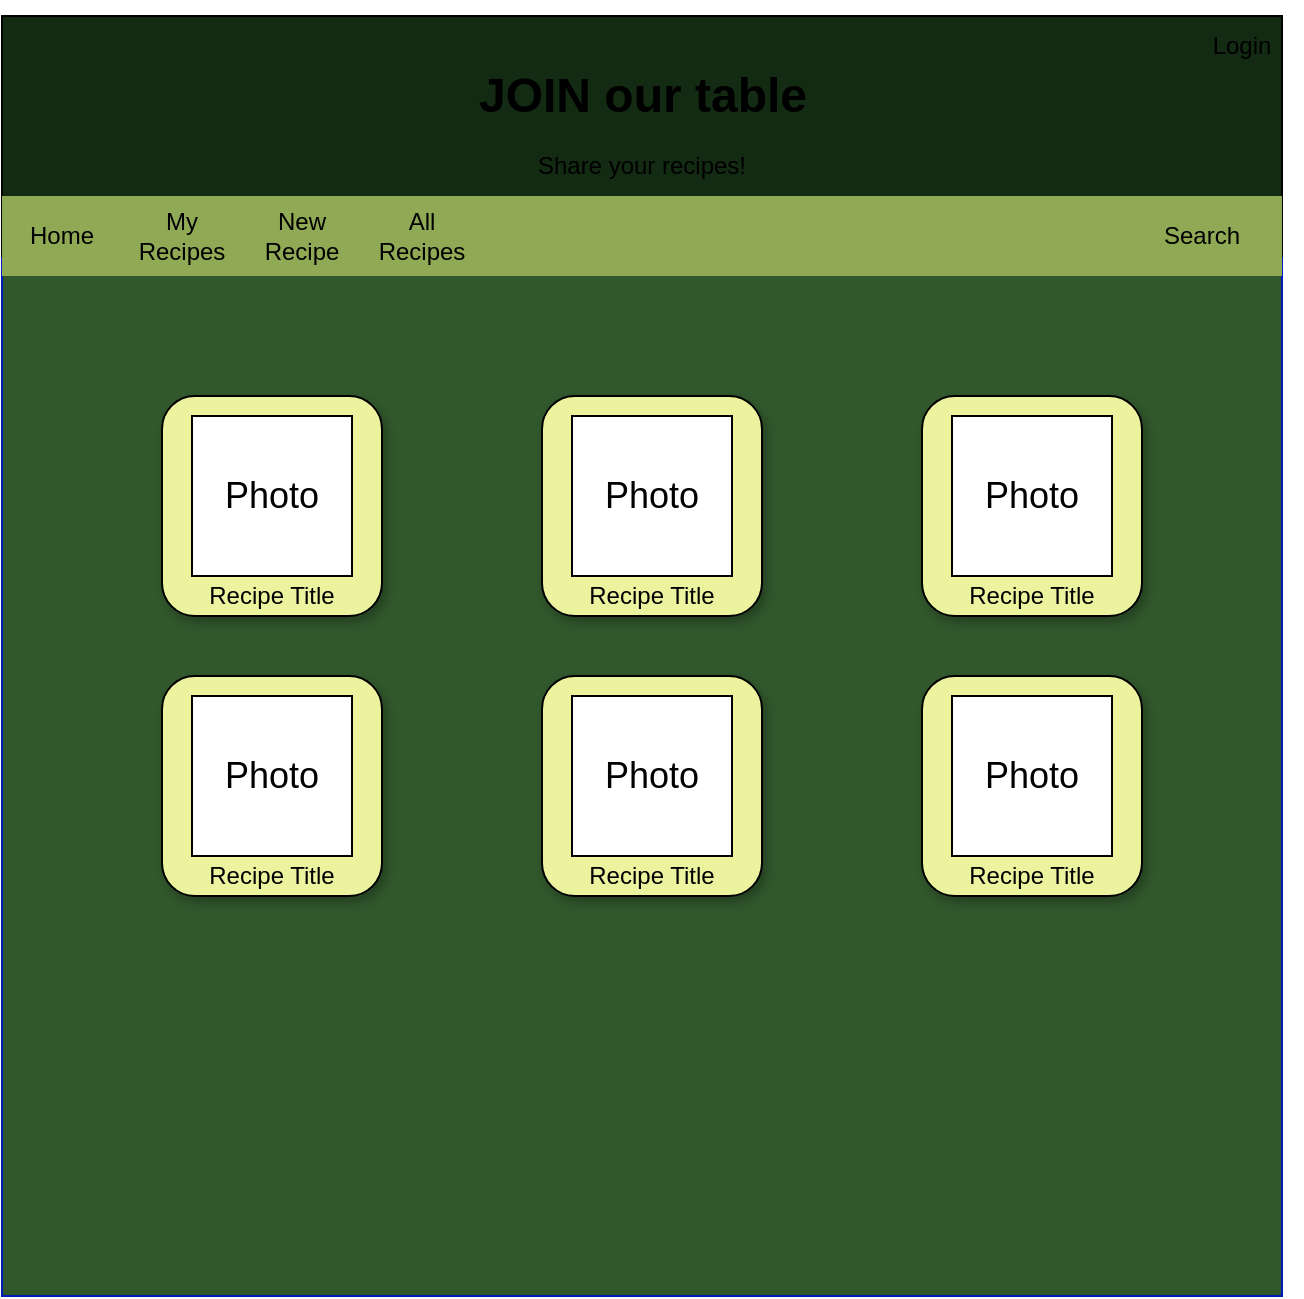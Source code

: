 <mxfile>
    <diagram id="JJ6nr9gFkphjQjIB2UeL" name="Home Page">
        <mxGraphModel dx="884" dy="1290" grid="1" gridSize="10" guides="1" tooltips="1" connect="1" arrows="1" fold="1" page="1" pageScale="1" pageWidth="850" pageHeight="1100" math="0" shadow="0">
            <root>
                <mxCell id="0"/>
                <mxCell id="1" parent="0"/>
                <mxCell id="VxxARzWl_vqOeU3UC_TN-17" value="" style="group" connectable="0" vertex="1" parent="1">
                    <mxGeometry x="30" y="-30" width="650" height="640" as="geometry"/>
                </mxCell>
                <mxCell id="3" value="" style="whiteSpace=wrap;html=1;aspect=fixed;fillColor=#31572c;fontColor=#ffffff;strokeColor=#001DBC;" parent="VxxARzWl_vqOeU3UC_TN-17" vertex="1">
                    <mxGeometry width="640" height="640" as="geometry"/>
                </mxCell>
                <mxCell id="9" style="edgeStyle=none;html=1;exitX=0.5;exitY=1;exitDx=0;exitDy=0;" parent="VxxARzWl_vqOeU3UC_TN-17" source="4" target="3" edge="1">
                    <mxGeometry relative="1" as="geometry"/>
                </mxCell>
                <mxCell id="4" value="" style="rounded=0;whiteSpace=wrap;html=1;fillColor=#132a13;" parent="VxxARzWl_vqOeU3UC_TN-17" vertex="1">
                    <mxGeometry width="640" height="120" as="geometry"/>
                </mxCell>
                <mxCell id="5" value="JOIN our table" style="text;strokeColor=none;fillColor=none;html=1;fontSize=24;fontStyle=1;verticalAlign=middle;align=center;" parent="VxxARzWl_vqOeU3UC_TN-17" vertex="1">
                    <mxGeometry x="270" y="20" width="100" height="40" as="geometry"/>
                </mxCell>
                <mxCell id="6" value="Share your recipes!" style="text;html=1;strokeColor=none;fillColor=none;align=center;verticalAlign=middle;whiteSpace=wrap;rounded=0;" parent="VxxARzWl_vqOeU3UC_TN-17" vertex="1">
                    <mxGeometry x="240" y="60" width="160" height="30" as="geometry"/>
                </mxCell>
                <mxCell id="7" value="Login" style="text;html=1;strokeColor=none;fillColor=none;align=center;verticalAlign=middle;whiteSpace=wrap;rounded=0;" parent="VxxARzWl_vqOeU3UC_TN-17" vertex="1">
                    <mxGeometry x="590" width="60" height="30" as="geometry"/>
                </mxCell>
                <mxCell id="10" value="" style="rounded=0;whiteSpace=wrap;html=1;fillColor=#90a955;strokeColor=none;gradientColor=none;" parent="VxxARzWl_vqOeU3UC_TN-17" vertex="1">
                    <mxGeometry y="90" width="640" height="40" as="geometry"/>
                </mxCell>
                <mxCell id="11" value="Home" style="text;html=1;strokeColor=none;fillColor=none;align=center;verticalAlign=middle;whiteSpace=wrap;rounded=0;" parent="VxxARzWl_vqOeU3UC_TN-17" vertex="1">
                    <mxGeometry y="95" width="60" height="30" as="geometry"/>
                </mxCell>
                <mxCell id="12" value="My Recipes" style="text;html=1;strokeColor=none;fillColor=none;align=center;verticalAlign=middle;whiteSpace=wrap;rounded=0;" parent="VxxARzWl_vqOeU3UC_TN-17" vertex="1">
                    <mxGeometry x="60" y="95" width="60" height="30" as="geometry"/>
                </mxCell>
                <mxCell id="14" value="New Recipe" style="text;html=1;strokeColor=none;fillColor=none;align=center;verticalAlign=middle;whiteSpace=wrap;rounded=0;" parent="VxxARzWl_vqOeU3UC_TN-17" vertex="1">
                    <mxGeometry x="120" y="95" width="60" height="30" as="geometry"/>
                </mxCell>
                <mxCell id="15" value="Search" style="text;html=1;strokeColor=none;fillColor=none;align=center;verticalAlign=middle;whiteSpace=wrap;rounded=0;" parent="VxxARzWl_vqOeU3UC_TN-17" vertex="1">
                    <mxGeometry x="570" y="95" width="60" height="30" as="geometry"/>
                </mxCell>
                <mxCell id="17" value="All Recipes" style="text;html=1;strokeColor=none;fillColor=none;align=center;verticalAlign=middle;whiteSpace=wrap;rounded=0;" parent="VxxARzWl_vqOeU3UC_TN-17" vertex="1">
                    <mxGeometry x="180" y="95" width="60" height="30" as="geometry"/>
                </mxCell>
                <mxCell id="TIm3emH9RXK-0WENc9MG-18" value="" style="group" connectable="0" vertex="1" parent="VxxARzWl_vqOeU3UC_TN-17">
                    <mxGeometry x="80" y="190" width="110" height="110" as="geometry"/>
                </mxCell>
                <mxCell id="aV4lrfU_kgNnpPStSUIJ-17" value="" style="whiteSpace=wrap;html=1;aspect=fixed;fillColor=#ecf39e;gradientColor=none;rounded=1;shadow=1;" parent="TIm3emH9RXK-0WENc9MG-18" vertex="1">
                    <mxGeometry width="110" height="110" as="geometry"/>
                </mxCell>
                <mxCell id="jVyMAxWGrGHtj_U429cB-17" value="" style="whiteSpace=wrap;html=1;aspect=fixed;fontSize=18;" vertex="1" parent="TIm3emH9RXK-0WENc9MG-18">
                    <mxGeometry x="15" y="10" width="80" height="80" as="geometry"/>
                </mxCell>
                <mxCell id="jVyMAxWGrGHtj_U429cB-20" value="Photo" style="text;html=1;strokeColor=none;fillColor=none;align=center;verticalAlign=middle;whiteSpace=wrap;rounded=0;fontSize=18;" vertex="1" parent="TIm3emH9RXK-0WENc9MG-18">
                    <mxGeometry x="25" y="35" width="60" height="30" as="geometry"/>
                </mxCell>
                <mxCell id="jVyMAxWGrGHtj_U429cB-22" value="Recipe Title" style="text;html=1;strokeColor=none;fillColor=none;align=center;verticalAlign=middle;whiteSpace=wrap;rounded=0;labelBackgroundColor=none;fontSize=12;fontColor=#000000;" vertex="1" parent="TIm3emH9RXK-0WENc9MG-18">
                    <mxGeometry x="15" y="90" width="80" height="20" as="geometry"/>
                </mxCell>
                <mxCell id="TIm3emH9RXK-0WENc9MG-46" value="" style="group" connectable="0" vertex="1" parent="VxxARzWl_vqOeU3UC_TN-17">
                    <mxGeometry x="460" y="190" width="110" height="110" as="geometry"/>
                </mxCell>
                <mxCell id="TIm3emH9RXK-0WENc9MG-47" value="" style="whiteSpace=wrap;html=1;aspect=fixed;fillColor=#ecf39e;gradientColor=none;rounded=1;shadow=1;" vertex="1" parent="TIm3emH9RXK-0WENc9MG-46">
                    <mxGeometry width="110" height="110" as="geometry"/>
                </mxCell>
                <mxCell id="TIm3emH9RXK-0WENc9MG-48" value="" style="whiteSpace=wrap;html=1;aspect=fixed;fontSize=18;" vertex="1" parent="TIm3emH9RXK-0WENc9MG-46">
                    <mxGeometry x="15" y="10" width="80" height="80" as="geometry"/>
                </mxCell>
                <mxCell id="TIm3emH9RXK-0WENc9MG-49" value="Photo" style="text;html=1;strokeColor=none;fillColor=none;align=center;verticalAlign=middle;whiteSpace=wrap;rounded=0;fontSize=18;" vertex="1" parent="TIm3emH9RXK-0WENc9MG-46">
                    <mxGeometry x="25" y="35" width="60" height="30" as="geometry"/>
                </mxCell>
                <mxCell id="TIm3emH9RXK-0WENc9MG-50" value="Recipe Title" style="text;html=1;strokeColor=none;fillColor=none;align=center;verticalAlign=middle;whiteSpace=wrap;rounded=0;labelBackgroundColor=none;fontSize=12;fontColor=#000000;" vertex="1" parent="TIm3emH9RXK-0WENc9MG-46">
                    <mxGeometry x="15" y="90" width="80" height="20" as="geometry"/>
                </mxCell>
                <mxCell id="TIm3emH9RXK-0WENc9MG-41" value="" style="group" connectable="0" vertex="1" parent="VxxARzWl_vqOeU3UC_TN-17">
                    <mxGeometry x="270" y="190" width="110" height="110" as="geometry"/>
                </mxCell>
                <mxCell id="TIm3emH9RXK-0WENc9MG-42" value="" style="whiteSpace=wrap;html=1;aspect=fixed;fillColor=#ecf39e;gradientColor=none;rounded=1;shadow=1;" vertex="1" parent="TIm3emH9RXK-0WENc9MG-41">
                    <mxGeometry width="110" height="110" as="geometry"/>
                </mxCell>
                <mxCell id="TIm3emH9RXK-0WENc9MG-43" value="" style="whiteSpace=wrap;html=1;aspect=fixed;fontSize=18;" vertex="1" parent="TIm3emH9RXK-0WENc9MG-41">
                    <mxGeometry x="15" y="10" width="80" height="80" as="geometry"/>
                </mxCell>
                <mxCell id="TIm3emH9RXK-0WENc9MG-44" value="Photo" style="text;html=1;strokeColor=none;fillColor=none;align=center;verticalAlign=middle;whiteSpace=wrap;rounded=0;fontSize=18;" vertex="1" parent="TIm3emH9RXK-0WENc9MG-41">
                    <mxGeometry x="25" y="35" width="60" height="30" as="geometry"/>
                </mxCell>
                <mxCell id="TIm3emH9RXK-0WENc9MG-45" value="Recipe Title" style="text;html=1;strokeColor=none;fillColor=none;align=center;verticalAlign=middle;whiteSpace=wrap;rounded=0;labelBackgroundColor=none;fontSize=12;fontColor=#000000;" vertex="1" parent="TIm3emH9RXK-0WENc9MG-41">
                    <mxGeometry x="15" y="90" width="80" height="20" as="geometry"/>
                </mxCell>
                <mxCell id="TIm3emH9RXK-0WENc9MG-63" value="" style="group" connectable="0" vertex="1" parent="VxxARzWl_vqOeU3UC_TN-17">
                    <mxGeometry x="460" y="330" width="110" height="110" as="geometry"/>
                </mxCell>
                <mxCell id="TIm3emH9RXK-0WENc9MG-64" value="" style="whiteSpace=wrap;html=1;aspect=fixed;fillColor=#ecf39e;gradientColor=none;rounded=1;shadow=1;" vertex="1" parent="TIm3emH9RXK-0WENc9MG-63">
                    <mxGeometry width="110" height="110" as="geometry"/>
                </mxCell>
                <mxCell id="TIm3emH9RXK-0WENc9MG-65" value="" style="whiteSpace=wrap;html=1;aspect=fixed;fontSize=18;" vertex="1" parent="TIm3emH9RXK-0WENc9MG-63">
                    <mxGeometry x="15" y="10" width="80" height="80" as="geometry"/>
                </mxCell>
                <mxCell id="TIm3emH9RXK-0WENc9MG-66" value="Photo" style="text;html=1;strokeColor=none;fillColor=none;align=center;verticalAlign=middle;whiteSpace=wrap;rounded=0;fontSize=18;" vertex="1" parent="TIm3emH9RXK-0WENc9MG-63">
                    <mxGeometry x="25" y="35" width="60" height="30" as="geometry"/>
                </mxCell>
                <mxCell id="TIm3emH9RXK-0WENc9MG-67" value="Recipe Title" style="text;html=1;strokeColor=none;fillColor=none;align=center;verticalAlign=middle;whiteSpace=wrap;rounded=0;labelBackgroundColor=none;fontSize=12;fontColor=#000000;" vertex="1" parent="TIm3emH9RXK-0WENc9MG-63">
                    <mxGeometry x="15" y="90" width="80" height="20" as="geometry"/>
                </mxCell>
                <mxCell id="TIm3emH9RXK-0WENc9MG-58" value="" style="group" connectable="0" vertex="1" parent="VxxARzWl_vqOeU3UC_TN-17">
                    <mxGeometry x="270" y="330" width="110" height="110" as="geometry"/>
                </mxCell>
                <mxCell id="TIm3emH9RXK-0WENc9MG-59" value="" style="whiteSpace=wrap;html=1;aspect=fixed;fillColor=#ecf39e;gradientColor=none;rounded=1;shadow=1;" vertex="1" parent="TIm3emH9RXK-0WENc9MG-58">
                    <mxGeometry width="110" height="110" as="geometry"/>
                </mxCell>
                <mxCell id="TIm3emH9RXK-0WENc9MG-60" value="" style="whiteSpace=wrap;html=1;aspect=fixed;fontSize=18;" vertex="1" parent="TIm3emH9RXK-0WENc9MG-58">
                    <mxGeometry x="15" y="10" width="80" height="80" as="geometry"/>
                </mxCell>
                <mxCell id="TIm3emH9RXK-0WENc9MG-61" value="Photo" style="text;html=1;strokeColor=none;fillColor=none;align=center;verticalAlign=middle;whiteSpace=wrap;rounded=0;fontSize=18;" vertex="1" parent="TIm3emH9RXK-0WENc9MG-58">
                    <mxGeometry x="25" y="35" width="60" height="30" as="geometry"/>
                </mxCell>
                <mxCell id="TIm3emH9RXK-0WENc9MG-62" value="Recipe Title" style="text;html=1;strokeColor=none;fillColor=none;align=center;verticalAlign=middle;whiteSpace=wrap;rounded=0;labelBackgroundColor=none;fontSize=12;fontColor=#000000;" vertex="1" parent="TIm3emH9RXK-0WENc9MG-58">
                    <mxGeometry x="15" y="90" width="80" height="20" as="geometry"/>
                </mxCell>
                <mxCell id="TIm3emH9RXK-0WENc9MG-53" value="" style="group" connectable="0" vertex="1" parent="VxxARzWl_vqOeU3UC_TN-17">
                    <mxGeometry x="80" y="330" width="110" height="110" as="geometry"/>
                </mxCell>
                <mxCell id="TIm3emH9RXK-0WENc9MG-54" value="" style="whiteSpace=wrap;html=1;aspect=fixed;fillColor=#ecf39e;gradientColor=none;rounded=1;shadow=1;" vertex="1" parent="TIm3emH9RXK-0WENc9MG-53">
                    <mxGeometry width="110" height="110" as="geometry"/>
                </mxCell>
                <mxCell id="TIm3emH9RXK-0WENc9MG-55" value="" style="whiteSpace=wrap;html=1;aspect=fixed;fontSize=18;" vertex="1" parent="TIm3emH9RXK-0WENc9MG-53">
                    <mxGeometry x="15" y="10" width="80" height="80" as="geometry"/>
                </mxCell>
                <mxCell id="TIm3emH9RXK-0WENc9MG-56" value="Photo" style="text;html=1;strokeColor=none;fillColor=none;align=center;verticalAlign=middle;whiteSpace=wrap;rounded=0;fontSize=18;" vertex="1" parent="TIm3emH9RXK-0WENc9MG-53">
                    <mxGeometry x="25" y="35" width="60" height="30" as="geometry"/>
                </mxCell>
                <mxCell id="TIm3emH9RXK-0WENc9MG-57" value="Recipe Title" style="text;html=1;strokeColor=none;fillColor=none;align=center;verticalAlign=middle;whiteSpace=wrap;rounded=0;labelBackgroundColor=none;fontSize=12;fontColor=#000000;" vertex="1" parent="TIm3emH9RXK-0WENc9MG-53">
                    <mxGeometry x="15" y="90" width="80" height="20" as="geometry"/>
                </mxCell>
            </root>
        </mxGraphModel>
    </diagram>
    <diagram id="X-0HR7UErQ6WsnRMnOyk" name="Recipe Page">
        <mxGraphModel dx="884" dy="1290" grid="1" gridSize="10" guides="1" tooltips="1" connect="1" arrows="1" fold="1" page="1" pageScale="1" pageWidth="850" pageHeight="1100" math="0" shadow="0">
            <root>
                <mxCell id="_55XmS5h-87pZMSL0oyr-0"/>
                <mxCell id="_55XmS5h-87pZMSL0oyr-1" parent="_55XmS5h-87pZMSL0oyr-0"/>
                <mxCell id="ILXgqQO45RgHCgIoFV-T-0" value="" style="group" parent="_55XmS5h-87pZMSL0oyr-1" vertex="1" connectable="0">
                    <mxGeometry x="100" width="650" height="640" as="geometry"/>
                </mxCell>
                <mxCell id="ILXgqQO45RgHCgIoFV-T-1" value="" style="whiteSpace=wrap;html=1;aspect=fixed;fillColor=#31572c;fontColor=#ffffff;strokeColor=#001DBC;" parent="ILXgqQO45RgHCgIoFV-T-0" vertex="1">
                    <mxGeometry width="640" height="640" as="geometry"/>
                </mxCell>
                <mxCell id="ILXgqQO45RgHCgIoFV-T-2" style="edgeStyle=none;html=1;exitX=0.5;exitY=1;exitDx=0;exitDy=0;" parent="ILXgqQO45RgHCgIoFV-T-0" source="ILXgqQO45RgHCgIoFV-T-3" target="ILXgqQO45RgHCgIoFV-T-1" edge="1">
                    <mxGeometry relative="1" as="geometry"/>
                </mxCell>
                <mxCell id="ILXgqQO45RgHCgIoFV-T-3" value="" style="rounded=0;whiteSpace=wrap;html=1;fillColor=#132a13;" parent="ILXgqQO45RgHCgIoFV-T-0" vertex="1">
                    <mxGeometry width="640" height="120" as="geometry"/>
                </mxCell>
                <mxCell id="ILXgqQO45RgHCgIoFV-T-4" value="JOIN our table" style="text;strokeColor=none;fillColor=none;html=1;fontSize=24;fontStyle=1;verticalAlign=middle;align=center;" parent="ILXgqQO45RgHCgIoFV-T-0" vertex="1">
                    <mxGeometry x="270" y="20" width="100" height="40" as="geometry"/>
                </mxCell>
                <mxCell id="ILXgqQO45RgHCgIoFV-T-5" value="Share your recipes!" style="text;html=1;strokeColor=none;fillColor=none;align=center;verticalAlign=middle;whiteSpace=wrap;rounded=0;" parent="ILXgqQO45RgHCgIoFV-T-0" vertex="1">
                    <mxGeometry x="240" y="60" width="160" height="30" as="geometry"/>
                </mxCell>
                <mxCell id="ILXgqQO45RgHCgIoFV-T-6" value="Login" style="text;html=1;strokeColor=none;fillColor=none;align=center;verticalAlign=middle;whiteSpace=wrap;rounded=0;" parent="ILXgqQO45RgHCgIoFV-T-0" vertex="1">
                    <mxGeometry x="590" width="60" height="30" as="geometry"/>
                </mxCell>
                <mxCell id="ILXgqQO45RgHCgIoFV-T-7" value="" style="rounded=0;whiteSpace=wrap;html=1;fillColor=#90a955;strokeColor=none;gradientColor=none;" parent="ILXgqQO45RgHCgIoFV-T-0" vertex="1">
                    <mxGeometry y="90" width="640" height="40" as="geometry"/>
                </mxCell>
                <mxCell id="ILXgqQO45RgHCgIoFV-T-8" value="Home" style="text;html=1;strokeColor=none;fillColor=none;align=center;verticalAlign=middle;whiteSpace=wrap;rounded=0;" parent="ILXgqQO45RgHCgIoFV-T-0" vertex="1">
                    <mxGeometry y="95" width="60" height="30" as="geometry"/>
                </mxCell>
                <mxCell id="ILXgqQO45RgHCgIoFV-T-9" value="My Recipes" style="text;html=1;strokeColor=none;fillColor=none;align=center;verticalAlign=middle;whiteSpace=wrap;rounded=0;" parent="ILXgqQO45RgHCgIoFV-T-0" vertex="1">
                    <mxGeometry x="60" y="95" width="60" height="30" as="geometry"/>
                </mxCell>
                <mxCell id="ILXgqQO45RgHCgIoFV-T-10" value="New Recipe" style="text;html=1;strokeColor=none;fillColor=none;align=center;verticalAlign=middle;whiteSpace=wrap;rounded=0;" parent="ILXgqQO45RgHCgIoFV-T-0" vertex="1">
                    <mxGeometry x="120" y="95" width="60" height="30" as="geometry"/>
                </mxCell>
                <mxCell id="ILXgqQO45RgHCgIoFV-T-11" value="Search" style="text;html=1;strokeColor=none;fillColor=none;align=center;verticalAlign=middle;whiteSpace=wrap;rounded=0;" parent="ILXgqQO45RgHCgIoFV-T-0" vertex="1">
                    <mxGeometry x="570" y="95" width="60" height="30" as="geometry"/>
                </mxCell>
                <mxCell id="ILXgqQO45RgHCgIoFV-T-12" value="All Recipes" style="text;html=1;strokeColor=none;fillColor=none;align=center;verticalAlign=middle;whiteSpace=wrap;rounded=0;" parent="ILXgqQO45RgHCgIoFV-T-0" vertex="1">
                    <mxGeometry x="180" y="95" width="60" height="30" as="geometry"/>
                </mxCell>
                <mxCell id="ILXgqQO45RgHCgIoFV-T-16" value="" style="whiteSpace=wrap;html=1;aspect=fixed;" parent="ILXgqQO45RgHCgIoFV-T-0" vertex="1">
                    <mxGeometry x="265" y="190" width="120" height="120" as="geometry"/>
                </mxCell>
                <mxCell id="ILXgqQO45RgHCgIoFV-T-17" value="Recipe Title" style="text;strokeColor=none;fillColor=none;html=1;fontSize=24;fontStyle=1;verticalAlign=middle;align=center;" parent="ILXgqQO45RgHCgIoFV-T-0" vertex="1">
                    <mxGeometry x="275" y="140" width="100" height="40" as="geometry"/>
                </mxCell>
                <mxCell id="ILXgqQO45RgHCgIoFV-T-18" value="Photo" style="text;html=1;strokeColor=none;fillColor=none;align=center;verticalAlign=middle;whiteSpace=wrap;rounded=0;" parent="ILXgqQO45RgHCgIoFV-T-0" vertex="1">
                    <mxGeometry x="295" y="230" width="60" height="30" as="geometry"/>
                </mxCell>
                <mxCell id="ILXgqQO45RgHCgIoFV-T-19" value="&lt;ul&gt;&lt;li&gt;Value 1&lt;/li&gt;&lt;li&gt;Value 2&lt;/li&gt;&lt;li&gt;Value 3&lt;/li&gt;&lt;/ul&gt;" style="text;strokeColor=none;fillColor=none;html=1;whiteSpace=wrap;verticalAlign=middle;overflow=hidden;" parent="ILXgqQO45RgHCgIoFV-T-0" vertex="1">
                    <mxGeometry x="10" y="420" width="560" height="80" as="geometry"/>
                </mxCell>
                <mxCell id="ILXgqQO45RgHCgIoFV-T-20" value="&lt;font style=&quot;font-size: 18px&quot;&gt;Ingredients&lt;/font&gt;" style="text;strokeColor=none;fillColor=none;html=1;fontSize=24;fontStyle=1;verticalAlign=middle;align=center;" parent="ILXgqQO45RgHCgIoFV-T-0" vertex="1">
                    <mxGeometry x="40" y="380" width="90" height="40" as="geometry"/>
                </mxCell>
                <mxCell id="ILXgqQO45RgHCgIoFV-T-23" value="&lt;font style=&quot;font-size: 18px&quot;&gt;Description of recipe will go here.&amp;nbsp;&lt;/font&gt;" style="text;html=1;strokeColor=none;fillColor=none;align=left;verticalAlign=middle;whiteSpace=wrap;rounded=0;fontSize=20;" parent="ILXgqQO45RgHCgIoFV-T-0" vertex="1">
                    <mxGeometry x="40" y="310" width="530" height="70" as="geometry"/>
                </mxCell>
                <mxCell id="ILXgqQO45RgHCgIoFV-T-24" value="&lt;font style=&quot;font-size: 18px&quot;&gt;Instructions&lt;/font&gt;" style="text;strokeColor=none;fillColor=none;html=1;fontSize=24;fontStyle=1;verticalAlign=middle;align=center;" parent="ILXgqQO45RgHCgIoFV-T-0" vertex="1">
                    <mxGeometry x="40" y="500" width="100" height="40" as="geometry"/>
                </mxCell>
                <mxCell id="ILXgqQO45RgHCgIoFV-T-26" value="&lt;ol style=&quot;font-size: 12px&quot;&gt;&lt;li&gt;Value 1&lt;/li&gt;&lt;li&gt;Value 2&lt;/li&gt;&lt;li&gt;Value 3&lt;/li&gt;&lt;/ol&gt;" style="text;strokeColor=none;fillColor=none;html=1;whiteSpace=wrap;verticalAlign=middle;overflow=hidden;fontSize=18;" parent="ILXgqQO45RgHCgIoFV-T-0" vertex="1">
                    <mxGeometry x="10" y="530" width="580" height="110" as="geometry"/>
                </mxCell>
            </root>
        </mxGraphModel>
    </diagram>
    <diagram id="_0R5uq8jHlBUlOIZ_wvJ" name="My Recipes">
        <mxGraphModel dx="884" dy="1290" grid="1" gridSize="10" guides="1" tooltips="1" connect="1" arrows="1" fold="1" page="1" pageScale="1" pageWidth="850" pageHeight="1100" math="0" shadow="0">
            <root>
                <mxCell id="gCCzAXwoEnrSQo66W0Ap-0"/>
                <mxCell id="gCCzAXwoEnrSQo66W0Ap-1" parent="gCCzAXwoEnrSQo66W0Ap-0"/>
                <mxCell id="FRB9B1ugV0YcuF8tvSSO-1" value="" style="whiteSpace=wrap;html=1;aspect=fixed;fillColor=#31572c;fontColor=#ffffff;strokeColor=#001DBC;" parent="gCCzAXwoEnrSQo66W0Ap-1" vertex="1">
                    <mxGeometry x="100" width="640" height="640" as="geometry"/>
                </mxCell>
                <mxCell id="FRB9B1ugV0YcuF8tvSSO-2" style="edgeStyle=none;html=1;exitX=0.5;exitY=1;exitDx=0;exitDy=0;" parent="gCCzAXwoEnrSQo66W0Ap-1" source="FRB9B1ugV0YcuF8tvSSO-3" target="FRB9B1ugV0YcuF8tvSSO-1" edge="1">
                    <mxGeometry relative="1" as="geometry"/>
                </mxCell>
                <mxCell id="FRB9B1ugV0YcuF8tvSSO-3" value="" style="rounded=0;whiteSpace=wrap;html=1;fillColor=#132a13;" parent="gCCzAXwoEnrSQo66W0Ap-1" vertex="1">
                    <mxGeometry x="100" width="640" height="120" as="geometry"/>
                </mxCell>
                <mxCell id="FRB9B1ugV0YcuF8tvSSO-4" value="JOIN our table" style="text;strokeColor=none;fillColor=none;html=1;fontSize=24;fontStyle=1;verticalAlign=middle;align=center;" parent="gCCzAXwoEnrSQo66W0Ap-1" vertex="1">
                    <mxGeometry x="370" y="20" width="100" height="40" as="geometry"/>
                </mxCell>
                <mxCell id="FRB9B1ugV0YcuF8tvSSO-5" value="Share your recipes!" style="text;html=1;strokeColor=none;fillColor=none;align=center;verticalAlign=middle;whiteSpace=wrap;rounded=0;" parent="gCCzAXwoEnrSQo66W0Ap-1" vertex="1">
                    <mxGeometry x="340" y="60" width="160" height="30" as="geometry"/>
                </mxCell>
                <mxCell id="FRB9B1ugV0YcuF8tvSSO-6" value="Login" style="text;html=1;strokeColor=none;fillColor=none;align=center;verticalAlign=middle;whiteSpace=wrap;rounded=0;" parent="gCCzAXwoEnrSQo66W0Ap-1" vertex="1">
                    <mxGeometry x="690" width="60" height="30" as="geometry"/>
                </mxCell>
                <mxCell id="FRB9B1ugV0YcuF8tvSSO-7" value="" style="rounded=0;whiteSpace=wrap;html=1;fillColor=#90a955;strokeColor=none;gradientColor=none;" parent="gCCzAXwoEnrSQo66W0Ap-1" vertex="1">
                    <mxGeometry x="100" y="90" width="640" height="40" as="geometry"/>
                </mxCell>
                <mxCell id="FRB9B1ugV0YcuF8tvSSO-8" value="Home" style="text;html=1;strokeColor=none;fillColor=none;align=center;verticalAlign=middle;whiteSpace=wrap;rounded=0;" parent="gCCzAXwoEnrSQo66W0Ap-1" vertex="1">
                    <mxGeometry x="100" y="95" width="60" height="30" as="geometry"/>
                </mxCell>
                <mxCell id="FRB9B1ugV0YcuF8tvSSO-9" value="My Recipes" style="text;html=1;strokeColor=none;fillColor=none;align=center;verticalAlign=middle;whiteSpace=wrap;rounded=0;" parent="gCCzAXwoEnrSQo66W0Ap-1" vertex="1">
                    <mxGeometry x="160" y="95" width="60" height="30" as="geometry"/>
                </mxCell>
                <mxCell id="FRB9B1ugV0YcuF8tvSSO-10" value="New Recipe" style="text;html=1;strokeColor=none;fillColor=none;align=center;verticalAlign=middle;whiteSpace=wrap;rounded=0;" parent="gCCzAXwoEnrSQo66W0Ap-1" vertex="1">
                    <mxGeometry x="220" y="95" width="60" height="30" as="geometry"/>
                </mxCell>
                <mxCell id="FRB9B1ugV0YcuF8tvSSO-11" value="Search" style="text;html=1;strokeColor=none;fillColor=none;align=center;verticalAlign=middle;whiteSpace=wrap;rounded=0;" parent="gCCzAXwoEnrSQo66W0Ap-1" vertex="1">
                    <mxGeometry x="670" y="95" width="60" height="30" as="geometry"/>
                </mxCell>
                <mxCell id="FRB9B1ugV0YcuF8tvSSO-12" value="All Recipes" style="text;html=1;strokeColor=none;fillColor=none;align=center;verticalAlign=middle;whiteSpace=wrap;rounded=0;" parent="gCCzAXwoEnrSQo66W0Ap-1" vertex="1">
                    <mxGeometry x="280" y="95" width="60" height="30" as="geometry"/>
                </mxCell>
                <mxCell id="FRB9B1ugV0YcuF8tvSSO-16" value="My Recipes" style="text;strokeColor=none;fillColor=none;html=1;fontSize=24;fontStyle=1;verticalAlign=middle;align=center;" parent="gCCzAXwoEnrSQo66W0Ap-1" vertex="1">
                    <mxGeometry x="290" y="140" width="230" height="40" as="geometry"/>
                </mxCell>
                <mxCell id="NxbOUCHiBZy6RXosjS24-4" value="" style="group" parent="gCCzAXwoEnrSQo66W0Ap-1" vertex="1" connectable="0">
                    <mxGeometry x="195" y="190" width="110" height="110" as="geometry"/>
                </mxCell>
                <mxCell id="FRB9B1ugV0YcuF8tvSSO-13" value="" style="whiteSpace=wrap;html=1;aspect=fixed;fillColor=#ecf39e;gradientColor=none;rounded=1;shadow=1;" parent="NxbOUCHiBZy6RXosjS24-4" vertex="1">
                    <mxGeometry width="110" height="110" as="geometry"/>
                </mxCell>
                <mxCell id="NxbOUCHiBZy6RXosjS24-0" value="" style="whiteSpace=wrap;html=1;aspect=fixed;labelBackgroundColor=none;fontSize=12;fontColor=#000000;fillColor=#2A2A2A;" parent="NxbOUCHiBZy6RXosjS24-4" vertex="1">
                    <mxGeometry x="15" y="10" width="80" height="80" as="geometry"/>
                </mxCell>
                <mxCell id="NxbOUCHiBZy6RXosjS24-1" value="Recipe Title" style="text;html=1;strokeColor=none;fillColor=none;align=center;verticalAlign=middle;whiteSpace=wrap;rounded=0;labelBackgroundColor=none;fontSize=12;fontColor=#000000;" parent="NxbOUCHiBZy6RXosjS24-4" vertex="1">
                    <mxGeometry x="15" y="90" width="80" height="20" as="geometry"/>
                </mxCell>
                <mxCell id="NxbOUCHiBZy6RXosjS24-3" value="Photo" style="text;html=1;strokeColor=none;fillColor=none;align=center;verticalAlign=middle;whiteSpace=wrap;rounded=0;labelBackgroundColor=none;fontSize=12;fontColor=#FFFFFF;" parent="NxbOUCHiBZy6RXosjS24-4" vertex="1">
                    <mxGeometry x="25" y="40" width="60" height="30" as="geometry"/>
                </mxCell>
                <mxCell id="NxbOUCHiBZy6RXosjS24-5" value="" style="group" parent="gCCzAXwoEnrSQo66W0Ap-1" vertex="1" connectable="0">
                    <mxGeometry x="350" y="190" width="110" height="110" as="geometry"/>
                </mxCell>
                <mxCell id="NxbOUCHiBZy6RXosjS24-6" value="" style="whiteSpace=wrap;html=1;aspect=fixed;fillColor=#ecf39e;gradientColor=none;rounded=1;shadow=1;" parent="NxbOUCHiBZy6RXosjS24-5" vertex="1">
                    <mxGeometry width="110" height="110" as="geometry"/>
                </mxCell>
                <mxCell id="NxbOUCHiBZy6RXosjS24-7" value="" style="whiteSpace=wrap;html=1;aspect=fixed;labelBackgroundColor=none;fontSize=12;fontColor=#000000;fillColor=#2A2A2A;" parent="NxbOUCHiBZy6RXosjS24-5" vertex="1">
                    <mxGeometry x="15" y="10" width="80" height="80" as="geometry"/>
                </mxCell>
                <mxCell id="NxbOUCHiBZy6RXosjS24-8" value="Recipe Title" style="text;html=1;strokeColor=none;fillColor=none;align=center;verticalAlign=middle;whiteSpace=wrap;rounded=0;labelBackgroundColor=none;fontSize=12;fontColor=#000000;" parent="NxbOUCHiBZy6RXosjS24-5" vertex="1">
                    <mxGeometry x="15" y="90" width="80" height="20" as="geometry"/>
                </mxCell>
                <mxCell id="NxbOUCHiBZy6RXosjS24-9" value="Photo" style="text;html=1;strokeColor=none;fillColor=none;align=center;verticalAlign=middle;whiteSpace=wrap;rounded=0;labelBackgroundColor=none;fontSize=12;fontColor=#FFFFFF;" parent="NxbOUCHiBZy6RXosjS24-5" vertex="1">
                    <mxGeometry x="25" y="40" width="60" height="30" as="geometry"/>
                </mxCell>
                <mxCell id="NxbOUCHiBZy6RXosjS24-13" value="" style="group" parent="gCCzAXwoEnrSQo66W0Ap-1" vertex="1" connectable="0">
                    <mxGeometry x="500" y="190" width="110" height="110" as="geometry"/>
                </mxCell>
                <mxCell id="NxbOUCHiBZy6RXosjS24-14" value="" style="whiteSpace=wrap;html=1;aspect=fixed;fillColor=#ecf39e;gradientColor=none;rounded=1;shadow=1;" parent="NxbOUCHiBZy6RXosjS24-13" vertex="1">
                    <mxGeometry width="110" height="110" as="geometry"/>
                </mxCell>
                <mxCell id="NxbOUCHiBZy6RXosjS24-15" value="" style="whiteSpace=wrap;html=1;aspect=fixed;labelBackgroundColor=none;fontSize=12;fontColor=#000000;fillColor=#2A2A2A;" parent="NxbOUCHiBZy6RXosjS24-13" vertex="1">
                    <mxGeometry x="15" y="10" width="80" height="80" as="geometry"/>
                </mxCell>
                <mxCell id="NxbOUCHiBZy6RXosjS24-16" value="Recipe Title" style="text;html=1;strokeColor=none;fillColor=none;align=center;verticalAlign=middle;whiteSpace=wrap;rounded=0;labelBackgroundColor=none;fontSize=12;fontColor=#000000;" parent="NxbOUCHiBZy6RXosjS24-13" vertex="1">
                    <mxGeometry x="15" y="90" width="80" height="20" as="geometry"/>
                </mxCell>
                <mxCell id="NxbOUCHiBZy6RXosjS24-17" value="Photo" style="text;html=1;strokeColor=none;fillColor=none;align=center;verticalAlign=middle;whiteSpace=wrap;rounded=0;labelBackgroundColor=none;fontSize=12;fontColor=#FFFFFF;" parent="NxbOUCHiBZy6RXosjS24-13" vertex="1">
                    <mxGeometry x="25" y="40" width="60" height="30" as="geometry"/>
                </mxCell>
                <mxCell id="NxbOUCHiBZy6RXosjS24-19" value="" style="group" parent="gCCzAXwoEnrSQo66W0Ap-1" vertex="1" connectable="0">
                    <mxGeometry x="195" y="330" width="110" height="110" as="geometry"/>
                </mxCell>
                <mxCell id="NxbOUCHiBZy6RXosjS24-20" value="" style="whiteSpace=wrap;html=1;aspect=fixed;fillColor=#ecf39e;gradientColor=none;rounded=1;shadow=1;" parent="NxbOUCHiBZy6RXosjS24-19" vertex="1">
                    <mxGeometry width="110" height="110" as="geometry"/>
                </mxCell>
                <mxCell id="NxbOUCHiBZy6RXosjS24-21" value="" style="whiteSpace=wrap;html=1;aspect=fixed;labelBackgroundColor=none;fontSize=12;fontColor=#000000;fillColor=#2A2A2A;" parent="NxbOUCHiBZy6RXosjS24-19" vertex="1">
                    <mxGeometry x="15" y="10" width="80" height="80" as="geometry"/>
                </mxCell>
                <mxCell id="NxbOUCHiBZy6RXosjS24-22" value="Recipe Title" style="text;html=1;strokeColor=none;fillColor=none;align=center;verticalAlign=middle;whiteSpace=wrap;rounded=0;labelBackgroundColor=none;fontSize=12;fontColor=#000000;" parent="NxbOUCHiBZy6RXosjS24-19" vertex="1">
                    <mxGeometry x="15" y="90" width="80" height="20" as="geometry"/>
                </mxCell>
                <mxCell id="NxbOUCHiBZy6RXosjS24-23" value="Photo" style="text;html=1;strokeColor=none;fillColor=none;align=center;verticalAlign=middle;whiteSpace=wrap;rounded=0;labelBackgroundColor=none;fontSize=12;fontColor=#FFFFFF;" parent="NxbOUCHiBZy6RXosjS24-19" vertex="1">
                    <mxGeometry x="25" y="40" width="60" height="30" as="geometry"/>
                </mxCell>
                <mxCell id="NxbOUCHiBZy6RXosjS24-26" value="" style="group" parent="gCCzAXwoEnrSQo66W0Ap-1" vertex="1" connectable="0">
                    <mxGeometry x="350" y="330" width="110" height="110" as="geometry"/>
                </mxCell>
                <mxCell id="NxbOUCHiBZy6RXosjS24-27" value="" style="whiteSpace=wrap;html=1;aspect=fixed;fillColor=#ecf39e;gradientColor=none;rounded=1;shadow=1;" parent="NxbOUCHiBZy6RXosjS24-26" vertex="1">
                    <mxGeometry width="110" height="110" as="geometry"/>
                </mxCell>
                <mxCell id="NxbOUCHiBZy6RXosjS24-28" value="" style="whiteSpace=wrap;html=1;aspect=fixed;labelBackgroundColor=none;fontSize=12;fontColor=#000000;fillColor=#2A2A2A;" parent="NxbOUCHiBZy6RXosjS24-26" vertex="1">
                    <mxGeometry x="15" y="10" width="80" height="80" as="geometry"/>
                </mxCell>
                <mxCell id="NxbOUCHiBZy6RXosjS24-29" value="Recipe Title" style="text;html=1;strokeColor=none;fillColor=none;align=center;verticalAlign=middle;whiteSpace=wrap;rounded=0;labelBackgroundColor=none;fontSize=12;fontColor=#000000;" parent="NxbOUCHiBZy6RXosjS24-26" vertex="1">
                    <mxGeometry x="15" y="90" width="80" height="20" as="geometry"/>
                </mxCell>
                <mxCell id="NxbOUCHiBZy6RXosjS24-30" value="Photo" style="text;html=1;strokeColor=none;fillColor=none;align=center;verticalAlign=middle;whiteSpace=wrap;rounded=0;labelBackgroundColor=none;fontSize=12;fontColor=#FFFFFF;" parent="NxbOUCHiBZy6RXosjS24-26" vertex="1">
                    <mxGeometry x="25" y="40" width="60" height="30" as="geometry"/>
                </mxCell>
                <mxCell id="NxbOUCHiBZy6RXosjS24-31" value="" style="group" parent="gCCzAXwoEnrSQo66W0Ap-1" vertex="1" connectable="0">
                    <mxGeometry x="500" y="330" width="110" height="110" as="geometry"/>
                </mxCell>
                <mxCell id="NxbOUCHiBZy6RXosjS24-32" value="" style="whiteSpace=wrap;html=1;aspect=fixed;fillColor=#ecf39e;gradientColor=none;rounded=1;shadow=1;" parent="NxbOUCHiBZy6RXosjS24-31" vertex="1">
                    <mxGeometry width="110" height="110" as="geometry"/>
                </mxCell>
                <mxCell id="NxbOUCHiBZy6RXosjS24-33" value="" style="whiteSpace=wrap;html=1;aspect=fixed;labelBackgroundColor=none;fontSize=12;fontColor=#000000;fillColor=#2A2A2A;" parent="NxbOUCHiBZy6RXosjS24-31" vertex="1">
                    <mxGeometry x="15" y="10" width="80" height="80" as="geometry"/>
                </mxCell>
                <mxCell id="NxbOUCHiBZy6RXosjS24-34" value="Recipe Title" style="text;html=1;strokeColor=none;fillColor=none;align=center;verticalAlign=middle;whiteSpace=wrap;rounded=0;labelBackgroundColor=none;fontSize=12;fontColor=#000000;" parent="NxbOUCHiBZy6RXosjS24-31" vertex="1">
                    <mxGeometry x="15" y="90" width="80" height="20" as="geometry"/>
                </mxCell>
                <mxCell id="NxbOUCHiBZy6RXosjS24-35" value="Photo" style="text;html=1;strokeColor=none;fillColor=none;align=center;verticalAlign=middle;whiteSpace=wrap;rounded=0;labelBackgroundColor=none;fontSize=12;fontColor=#FFFFFF;" parent="NxbOUCHiBZy6RXosjS24-31" vertex="1">
                    <mxGeometry x="25" y="40" width="60" height="30" as="geometry"/>
                </mxCell>
            </root>
        </mxGraphModel>
    </diagram>
    <diagram id="tld10LYtDz9xNio8cYv8" name="New Recipe">
        <mxGraphModel dx="884" dy="190" grid="1" gridSize="10" guides="1" tooltips="1" connect="1" arrows="1" fold="1" page="1" pageScale="1" pageWidth="850" pageHeight="1100" math="0" shadow="0">
            <root>
                <mxCell id="Ahxe6hJAuXr0z70jBtzV-0"/>
                <mxCell id="Ahxe6hJAuXr0z70jBtzV-1" parent="Ahxe6hJAuXr0z70jBtzV-0"/>
                <mxCell id="WXPehJ3SYNeRDrj_6ox8-0" value="" style="group" parent="Ahxe6hJAuXr0z70jBtzV-1" vertex="1" connectable="0">
                    <mxGeometry x="100" y="40" width="650" height="640" as="geometry"/>
                </mxCell>
                <mxCell id="WXPehJ3SYNeRDrj_6ox8-1" value="" style="whiteSpace=wrap;html=1;aspect=fixed;fillColor=#31572c;fontColor=#ffffff;strokeColor=#001DBC;" parent="WXPehJ3SYNeRDrj_6ox8-0" vertex="1">
                    <mxGeometry width="640" height="640" as="geometry"/>
                </mxCell>
                <mxCell id="WXPehJ3SYNeRDrj_6ox8-2" style="edgeStyle=none;html=1;exitX=0.5;exitY=1;exitDx=0;exitDy=0;" parent="WXPehJ3SYNeRDrj_6ox8-0" source="WXPehJ3SYNeRDrj_6ox8-3" target="WXPehJ3SYNeRDrj_6ox8-1" edge="1">
                    <mxGeometry relative="1" as="geometry"/>
                </mxCell>
                <mxCell id="WXPehJ3SYNeRDrj_6ox8-3" value="" style="rounded=0;whiteSpace=wrap;html=1;fillColor=#132a13;" parent="WXPehJ3SYNeRDrj_6ox8-0" vertex="1">
                    <mxGeometry width="640" height="120" as="geometry"/>
                </mxCell>
                <mxCell id="WXPehJ3SYNeRDrj_6ox8-4" value="JOIN our table" style="text;strokeColor=none;fillColor=none;html=1;fontSize=24;fontStyle=1;verticalAlign=middle;align=center;" parent="WXPehJ3SYNeRDrj_6ox8-0" vertex="1">
                    <mxGeometry x="270" y="20" width="100" height="40" as="geometry"/>
                </mxCell>
                <mxCell id="WXPehJ3SYNeRDrj_6ox8-5" value="Share your recipes!" style="text;html=1;strokeColor=none;fillColor=none;align=center;verticalAlign=middle;whiteSpace=wrap;rounded=0;" parent="WXPehJ3SYNeRDrj_6ox8-0" vertex="1">
                    <mxGeometry x="240" y="60" width="160" height="30" as="geometry"/>
                </mxCell>
                <mxCell id="WXPehJ3SYNeRDrj_6ox8-6" value="Login" style="text;html=1;strokeColor=none;fillColor=none;align=center;verticalAlign=middle;whiteSpace=wrap;rounded=0;" parent="WXPehJ3SYNeRDrj_6ox8-0" vertex="1">
                    <mxGeometry x="590" width="60" height="30" as="geometry"/>
                </mxCell>
                <mxCell id="WXPehJ3SYNeRDrj_6ox8-7" value="" style="rounded=0;whiteSpace=wrap;html=1;fillColor=#90a955;strokeColor=none;gradientColor=none;" parent="WXPehJ3SYNeRDrj_6ox8-0" vertex="1">
                    <mxGeometry y="90" width="640" height="40" as="geometry"/>
                </mxCell>
                <mxCell id="WXPehJ3SYNeRDrj_6ox8-8" value="Home" style="text;html=1;strokeColor=none;fillColor=none;align=center;verticalAlign=middle;whiteSpace=wrap;rounded=0;" parent="WXPehJ3SYNeRDrj_6ox8-0" vertex="1">
                    <mxGeometry y="95" width="60" height="30" as="geometry"/>
                </mxCell>
                <mxCell id="WXPehJ3SYNeRDrj_6ox8-9" value="My Recipes" style="text;html=1;strokeColor=none;fillColor=none;align=center;verticalAlign=middle;whiteSpace=wrap;rounded=0;" parent="WXPehJ3SYNeRDrj_6ox8-0" vertex="1">
                    <mxGeometry x="60" y="95" width="60" height="30" as="geometry"/>
                </mxCell>
                <mxCell id="WXPehJ3SYNeRDrj_6ox8-10" value="New Recipe" style="text;html=1;strokeColor=none;fillColor=none;align=center;verticalAlign=middle;whiteSpace=wrap;rounded=0;" parent="WXPehJ3SYNeRDrj_6ox8-0" vertex="1">
                    <mxGeometry x="120" y="95" width="60" height="30" as="geometry"/>
                </mxCell>
                <mxCell id="WXPehJ3SYNeRDrj_6ox8-11" value="Search" style="text;html=1;strokeColor=none;fillColor=none;align=center;verticalAlign=middle;whiteSpace=wrap;rounded=0;" parent="WXPehJ3SYNeRDrj_6ox8-0" vertex="1">
                    <mxGeometry x="570" y="95" width="60" height="30" as="geometry"/>
                </mxCell>
                <mxCell id="WXPehJ3SYNeRDrj_6ox8-12" value="All Recipes" style="text;html=1;strokeColor=none;fillColor=none;align=center;verticalAlign=middle;whiteSpace=wrap;rounded=0;" parent="WXPehJ3SYNeRDrj_6ox8-0" vertex="1">
                    <mxGeometry x="180" y="95" width="60" height="30" as="geometry"/>
                </mxCell>
                <mxCell id="WXPehJ3SYNeRDrj_6ox8-43" value="Create a New Recipe" style="text;strokeColor=none;fillColor=none;html=1;fontSize=24;fontStyle=1;verticalAlign=middle;align=center;labelBackgroundColor=none;fontColor=#FFFFFF;" parent="WXPehJ3SYNeRDrj_6ox8-0" vertex="1">
                    <mxGeometry x="190" y="140" width="250" height="40" as="geometry"/>
                </mxCell>
                <mxCell id="WXPehJ3SYNeRDrj_6ox8-47" value="Recipe Title" style="text;html=1;strokeColor=none;fillColor=none;align=center;verticalAlign=middle;whiteSpace=wrap;rounded=0;labelBackgroundColor=none;fontSize=12;fontColor=#FFFFFF;" parent="WXPehJ3SYNeRDrj_6ox8-0" vertex="1">
                    <mxGeometry x="240" y="190" width="170" height="30" as="geometry"/>
                </mxCell>
                <mxCell id="WXPehJ3SYNeRDrj_6ox8-51" value="Ingredients" style="text;html=1;strokeColor=none;fillColor=none;align=center;verticalAlign=middle;whiteSpace=wrap;rounded=0;labelBackgroundColor=none;fontSize=12;fontColor=#FFFFFF;" parent="WXPehJ3SYNeRDrj_6ox8-0" vertex="1">
                    <mxGeometry x="295" y="320" width="60" height="30" as="geometry"/>
                </mxCell>
                <mxCell id="WXPehJ3SYNeRDrj_6ox8-55" value="Units" style="rounded=1;fillColor=#F1F2F4;strokeColor=none;html=1;fontColor=#596780;align=left;fontSize=12;spacingLeft=10;sketch=0;labelBackgroundColor=none;" parent="WXPehJ3SYNeRDrj_6ox8-0" vertex="1">
                    <mxGeometry x="355" y="350" width="70" height="26.5" as="geometry"/>
                </mxCell>
                <mxCell id="WXPehJ3SYNeRDrj_6ox8-56" value="" style="shape=triangle;direction=south;fillColor=#596780;strokeColor=none;html=1;sketch=0;labelBackgroundColor=none;fontSize=12;fontColor=#999999;" parent="WXPehJ3SYNeRDrj_6ox8-55" vertex="1">
                    <mxGeometry x="1" y="0.5" width="12" height="6" relative="1" as="geometry">
                        <mxPoint x="-20" y="-3" as="offset"/>
                    </mxGeometry>
                </mxCell>
                <mxCell id="WXPehJ3SYNeRDrj_6ox8-48" value="" style="shape=rect;fillColor=#e0e0e0;strokeColor=none;labelBackgroundColor=none;fontSize=12;fontColor=#FFFFFF;" parent="WXPehJ3SYNeRDrj_6ox8-0" vertex="1">
                    <mxGeometry x="240" y="350" width="107" height="23.25" as="geometry"/>
                </mxCell>
                <mxCell id="WXPehJ3SYNeRDrj_6ox8-49" value="" style="html=1;strokeWidth=1;shadow=0;dashed=0;shape=mxgraph.ios7ui.marginRect;rx=3;ry=3;rectMargin=5;strokeColor=none;labelBackgroundColor=none;fontSize=12;fontColor=#FFFFFF;fillColor=none;" parent="WXPehJ3SYNeRDrj_6ox8-48" vertex="1">
                    <mxGeometry width="107.0" height="23.25" as="geometry"/>
                </mxCell>
                <mxCell id="WXPehJ3SYNeRDrj_6ox8-50" value="Search" style="shape=mxgraph.ios7.icons.looking_glass;strokeColor=#e0e0e0;fillColor=none;fontColor=#e0e0e0;labelPosition=right;verticalLabelPosition=middle;align=left;verticalAlign=middle;fontSize=6;fontStyle=0;spacingTop=2;sketch=0;labelBackgroundColor=none;" parent="WXPehJ3SYNeRDrj_6ox8-48" vertex="1">
                    <mxGeometry x="0.5" y="0.5" width="6" height="6" relative="1" as="geometry">
                        <mxPoint x="-17" y="-3" as="offset"/>
                    </mxGeometry>
                </mxCell>
                <mxCell id="WXPehJ3SYNeRDrj_6ox8-57" value="" style="html=1;verticalLabelPosition=bottom;align=center;labelBackgroundColor=#ffffff;verticalAlign=top;strokeWidth=2;strokeColor=#0080F0;shadow=0;dashed=0;shape=mxgraph.ios7.icons.add;fontSize=12;fontColor=#999999;fillColor=none;" parent="WXPehJ3SYNeRDrj_6ox8-0" vertex="1">
                    <mxGeometry x="435" y="351.5" width="30" height="25" as="geometry"/>
                </mxCell>
                <mxCell id="WXPehJ3SYNeRDrj_6ox8-58" value="&lt;ul&gt;&lt;li&gt;Added ingredient and unit&lt;/li&gt;&lt;li&gt;Added ingredient and unit&lt;/li&gt;&lt;li&gt;Added ingredient and unit&lt;/li&gt;&lt;/ul&gt;" style="text;strokeColor=none;fillColor=none;html=1;whiteSpace=wrap;verticalAlign=middle;overflow=hidden;labelBackgroundColor=none;fontSize=12;fontColor=#999999;" parent="WXPehJ3SYNeRDrj_6ox8-0" vertex="1">
                    <mxGeometry x="215" y="370" width="220" height="80" as="geometry"/>
                </mxCell>
                <mxCell id="WXPehJ3SYNeRDrj_6ox8-62" value="Choose File" style="fillColor=#FEFEFE;strokeColor=#AAAAAA;fontSize=14;gradientColor=#F0F0F0;labelBackgroundColor=none;fontColor=#999999;" parent="WXPehJ3SYNeRDrj_6ox8-0" vertex="1">
                    <mxGeometry x="248.5" y="280" width="90" height="30" as="geometry"/>
                </mxCell>
                <mxCell id="WXPehJ3SYNeRDrj_6ox8-63" value="No file chosen" style="fillColor=none;strokeColor=none;align=left;fontSize=14;spacing=5;labelBackgroundColor=none;fontColor=#999999;" parent="WXPehJ3SYNeRDrj_6ox8-0" vertex="1">
                    <mxGeometry x="347" y="280" width="100" height="30" as="geometry"/>
                </mxCell>
                <mxCell id="WXPehJ3SYNeRDrj_6ox8-38" value="Recipe Picture" style="text;html=1;strokeColor=none;fillColor=none;align=center;verticalAlign=middle;whiteSpace=wrap;rounded=0;labelBackgroundColor=none;fontSize=12;fontColor=#FFFFFF;" parent="WXPehJ3SYNeRDrj_6ox8-0" vertex="1">
                    <mxGeometry x="240" y="250" width="170" height="30" as="geometry"/>
                </mxCell>
                <mxCell id="WXPehJ3SYNeRDrj_6ox8-39" value="" style="rounded=0;whiteSpace=wrap;html=1;labelBackgroundColor=none;fontSize=12;fontColor=#999999;fillColor=#FFFFFF;" parent="WXPehJ3SYNeRDrj_6ox8-0" vertex="1">
                    <mxGeometry x="164" y="490" width="322" height="140" as="geometry"/>
                </mxCell>
                <mxCell id="WXPehJ3SYNeRDrj_6ox8-40" value="Instructions" style="text;html=1;strokeColor=none;fillColor=none;align=center;verticalAlign=middle;whiteSpace=wrap;rounded=0;labelBackgroundColor=none;fontSize=12;fontColor=#FFFFFF;" parent="WXPehJ3SYNeRDrj_6ox8-0" vertex="1">
                    <mxGeometry x="295" y="460" width="60" height="30" as="geometry"/>
                </mxCell>
                <mxCell id="WXPehJ3SYNeRDrj_6ox8-44" value="" style="shape=rect;fillColor=#e0e0e0;strokeColor=none;labelBackgroundColor=none;fontSize=12;fontColor=#FFFFFF;" parent="Ahxe6hJAuXr0z70jBtzV-1" vertex="1">
                    <mxGeometry x="343" y="260" width="164" height="20" as="geometry"/>
                </mxCell>
                <mxCell id="WXPehJ3SYNeRDrj_6ox8-45" value="" style="html=1;strokeWidth=1;shadow=0;dashed=0;shape=mxgraph.ios7ui.marginRect;rx=3;ry=3;rectMargin=5;strokeColor=none;labelBackgroundColor=none;fontSize=12;fontColor=#FFFFFF;fillColor=none;" parent="WXPehJ3SYNeRDrj_6ox8-44" vertex="1">
                    <mxGeometry width="164" height="20" as="geometry"/>
                </mxCell>
                <mxCell id="WXPehJ3SYNeRDrj_6ox8-46" value="Search" style="shape=mxgraph.ios7.icons.looking_glass;strokeColor=#e0e0e0;fillColor=none;fontColor=#e0e0e0;labelPosition=right;verticalLabelPosition=middle;align=left;verticalAlign=middle;fontSize=6;fontStyle=0;spacingTop=2;sketch=0;labelBackgroundColor=none;" parent="WXPehJ3SYNeRDrj_6ox8-44" vertex="1">
                    <mxGeometry x="0.5" y="0.5" width="6" height="6" relative="1" as="geometry">
                        <mxPoint x="-17" y="-3" as="offset"/>
                    </mxGeometry>
                </mxCell>
            </root>
        </mxGraphModel>
    </diagram>
</mxfile>